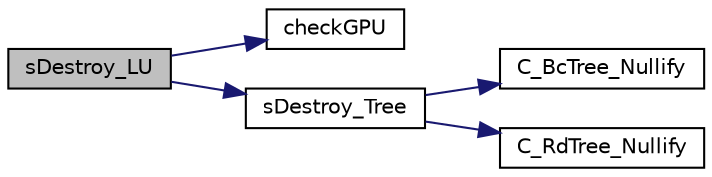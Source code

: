 digraph "sDestroy_LU"
{
 // LATEX_PDF_SIZE
  edge [fontname="Helvetica",fontsize="10",labelfontname="Helvetica",labelfontsize="10"];
  node [fontname="Helvetica",fontsize="10",shape=record];
  rankdir="LR";
  Node1 [label="sDestroy_LU",height=0.2,width=0.4,color="black", fillcolor="grey75", style="filled", fontcolor="black",tooltip="Destroy distributed L & U matrices."];
  Node1 -> Node2 [color="midnightblue",fontsize="10",style="solid",fontname="Helvetica"];
  Node2 [label="checkGPU",height=0.2,width=0.4,color="black", fillcolor="white", style="filled",URL="$gpu__api__utils_8c.html#af8ca70316086ecfe46b3dd727da84ec5",tooltip=" "];
  Node1 -> Node3 [color="midnightblue",fontsize="10",style="solid",fontname="Helvetica"];
  Node3 [label="sDestroy_Tree",height=0.2,width=0.4,color="black", fillcolor="white", style="filled",URL="$psutil_8c.html#a86b54d08db41c3c84f77aa1a827ee5ab",tooltip="Destroy broadcast and reduction trees used in triangular solve."];
  Node3 -> Node4 [color="midnightblue",fontsize="10",style="solid",fontname="Helvetica"];
  Node4 [label="C_BcTree_Nullify",height=0.2,width=0.4,color="black", fillcolor="white", style="filled",URL="$comm__tree_8c.html#a22c516b7b71fe45e5ec4693dda62438e",tooltip=" "];
  Node3 -> Node5 [color="midnightblue",fontsize="10",style="solid",fontname="Helvetica"];
  Node5 [label="C_RdTree_Nullify",height=0.2,width=0.4,color="black", fillcolor="white", style="filled",URL="$comm__tree_8c.html#ac36ef85829786cb5402b8b220573173c",tooltip=" "];
}
